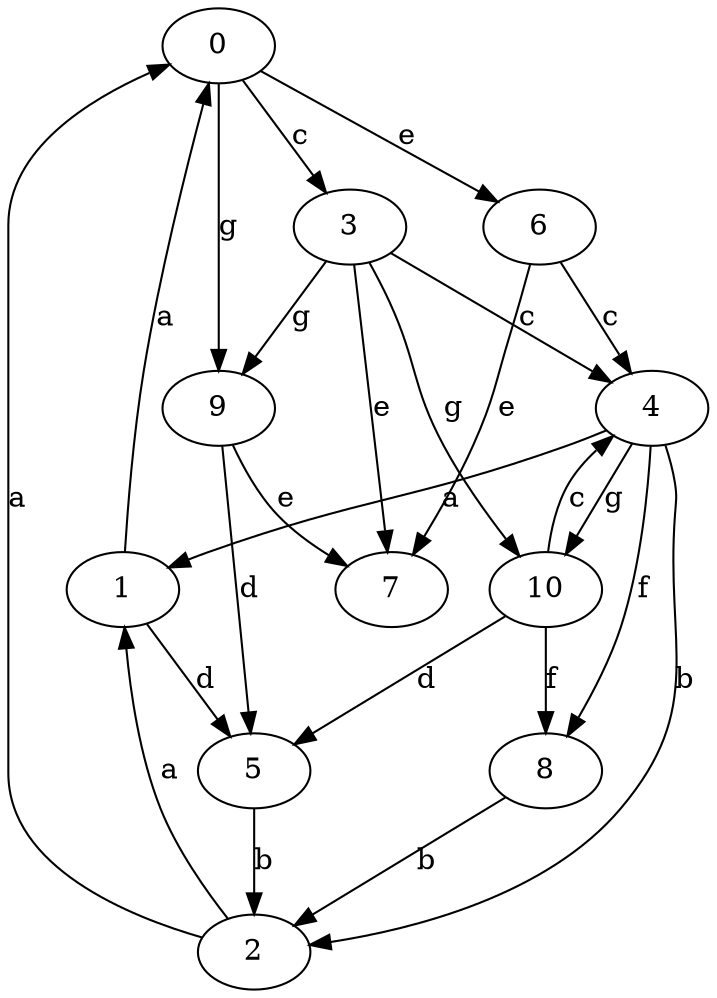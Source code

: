 strict digraph  {
0;
1;
2;
3;
4;
5;
6;
7;
8;
9;
10;
0 -> 3  [label=c];
0 -> 6  [label=e];
0 -> 9  [label=g];
1 -> 0  [label=a];
1 -> 5  [label=d];
2 -> 0  [label=a];
2 -> 1  [label=a];
3 -> 4  [label=c];
3 -> 7  [label=e];
3 -> 9  [label=g];
3 -> 10  [label=g];
4 -> 1  [label=a];
4 -> 2  [label=b];
4 -> 8  [label=f];
4 -> 10  [label=g];
5 -> 2  [label=b];
6 -> 4  [label=c];
6 -> 7  [label=e];
8 -> 2  [label=b];
9 -> 5  [label=d];
9 -> 7  [label=e];
10 -> 4  [label=c];
10 -> 5  [label=d];
10 -> 8  [label=f];
}
